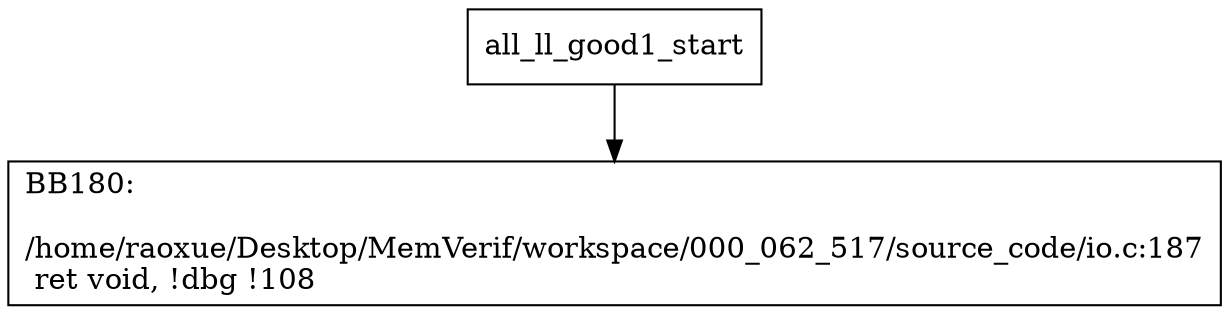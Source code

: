 digraph "CFG for'all_ll_good1' function" {
	BBall_ll_good1_start[shape=record,label="{all_ll_good1_start}"];
	BBall_ll_good1_start-> all_ll_good1BB180;
	all_ll_good1BB180 [shape=record, label="{BB180:\l\l/home/raoxue/Desktop/MemVerif/workspace/000_062_517/source_code/io.c:187\l
  ret void, !dbg !108\l
}"];
}
